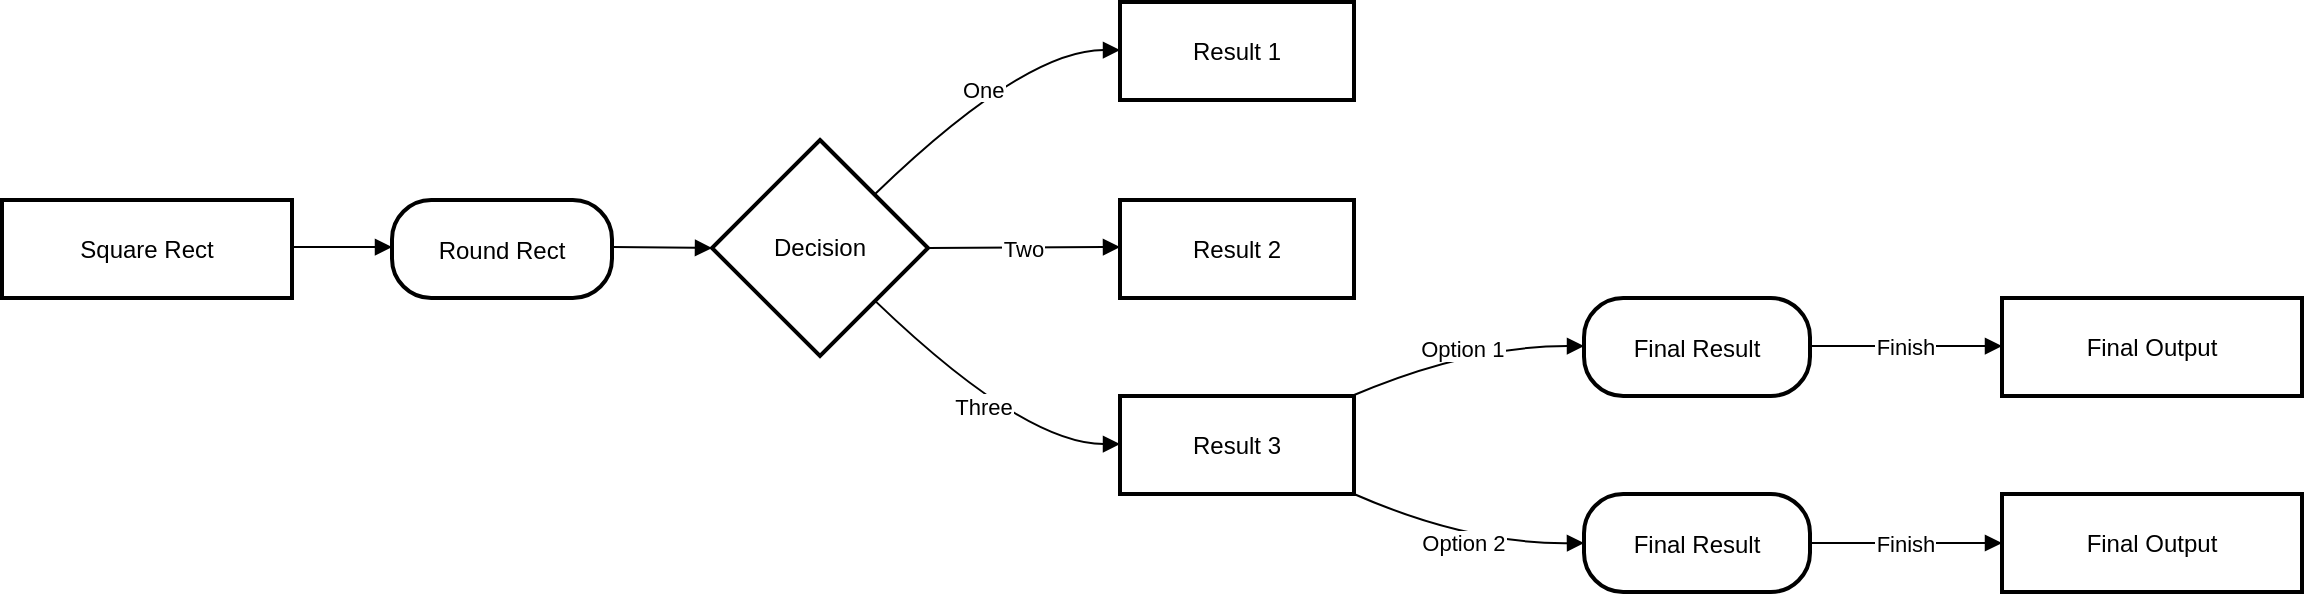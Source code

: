 <mxfile version="24.7.14">
  <diagram name="Page-1" id="TL1phVPbDf8K_MiM7TcT">
    <mxGraphModel>
      <root>
        <mxCell id="0" />
        <mxCell id="1" parent="0" />
        <mxCell id="2" value="Square Rect" style="whiteSpace=wrap;strokeWidth=2;" vertex="1" parent="1">
          <mxGeometry x="8" y="107" width="145" height="49" as="geometry" />
        </mxCell>
        <mxCell id="3" value="Round Rect" style="rounded=1;arcSize=40;strokeWidth=2" vertex="1" parent="1">
          <mxGeometry x="203" y="107" width="110" height="49" as="geometry" />
        </mxCell>
        <mxCell id="4" value="Decision" style="rhombus;strokeWidth=2;whiteSpace=wrap;" vertex="1" parent="1">
          <mxGeometry x="363" y="77" width="108" height="108" as="geometry" />
        </mxCell>
        <mxCell id="5" value="Result 1" style="whiteSpace=wrap;strokeWidth=2;" vertex="1" parent="1">
          <mxGeometry x="567" y="8" width="117" height="49" as="geometry" />
        </mxCell>
        <mxCell id="6" value="Result 2" style="whiteSpace=wrap;strokeWidth=2;" vertex="1" parent="1">
          <mxGeometry x="567" y="107" width="117" height="49" as="geometry" />
        </mxCell>
        <mxCell id="7" value="Result 3" style="whiteSpace=wrap;strokeWidth=2;" vertex="1" parent="1">
          <mxGeometry x="567" y="205" width="117" height="49" as="geometry" />
        </mxCell>
        <mxCell id="8" value="Final Result" style="rounded=1;arcSize=40;strokeWidth=2" vertex="1" parent="1">
          <mxGeometry x="799" y="156" width="113" height="49" as="geometry" />
        </mxCell>
        <mxCell id="9" value="Final Result" style="rounded=1;arcSize=40;strokeWidth=2" vertex="1" parent="1">
          <mxGeometry x="799" y="254" width="113" height="49" as="geometry" />
        </mxCell>
        <mxCell id="10" value="Final Output" style="whiteSpace=wrap;strokeWidth=2;" vertex="1" parent="1">
          <mxGeometry x="1008" y="156" width="150" height="49" as="geometry" />
        </mxCell>
        <mxCell id="11" value="Final Output" style="whiteSpace=wrap;strokeWidth=2;" vertex="1" parent="1">
          <mxGeometry x="1008" y="254" width="150" height="49" as="geometry" />
        </mxCell>
        <mxCell id="12" value="" style="curved=1;startArrow=none;endArrow=block;exitX=1;exitY=0.48;entryX=0;entryY=0.48;" edge="1" parent="1" source="2" target="3">
          <mxGeometry relative="1" as="geometry">
            <Array as="points" />
          </mxGeometry>
        </mxCell>
        <mxCell id="13" value="" style="curved=1;startArrow=none;endArrow=block;exitX=1;exitY=0.48;entryX=0;entryY=0.5;" edge="1" parent="1" source="3" target="4">
          <mxGeometry relative="1" as="geometry">
            <Array as="points" />
          </mxGeometry>
        </mxCell>
        <mxCell id="14" value="One" style="curved=1;startArrow=none;endArrow=block;exitX=1;exitY=0.01;entryX=0;entryY=0.49;" edge="1" parent="1" source="4" target="5">
          <mxGeometry relative="1" as="geometry">
            <Array as="points">
              <mxPoint x="519" y="32" />
            </Array>
          </mxGeometry>
        </mxCell>
        <mxCell id="15" value="Two" style="curved=1;startArrow=none;endArrow=block;exitX=1;exitY=0.5;entryX=0;entryY=0.48;" edge="1" parent="1" source="4" target="6">
          <mxGeometry relative="1" as="geometry">
            <Array as="points" />
          </mxGeometry>
        </mxCell>
        <mxCell id="16" value="Three" style="curved=1;startArrow=none;endArrow=block;exitX=1;exitY=0.98;entryX=0;entryY=0.49;" edge="1" parent="1" source="4" target="7">
          <mxGeometry relative="1" as="geometry">
            <Array as="points">
              <mxPoint x="519" y="229" />
            </Array>
          </mxGeometry>
        </mxCell>
        <mxCell id="17" value="Option 1" style="curved=1;startArrow=none;endArrow=block;exitX=0.99;exitY=0;entryX=0;entryY=0.49;" edge="1" parent="1" source="7" target="8">
          <mxGeometry relative="1" as="geometry">
            <Array as="points">
              <mxPoint x="741" y="180" />
            </Array>
          </mxGeometry>
        </mxCell>
        <mxCell id="18" value="Option 2" style="curved=1;startArrow=none;endArrow=block;exitX=0.99;exitY=0.99;entryX=0;entryY=0.5;" edge="1" parent="1" source="7" target="9">
          <mxGeometry relative="1" as="geometry">
            <Array as="points">
              <mxPoint x="741" y="279" />
            </Array>
          </mxGeometry>
        </mxCell>
        <mxCell id="19" value="Finish" style="curved=1;startArrow=none;endArrow=block;exitX=1;exitY=0.49;entryX=0;entryY=0.49;" edge="1" parent="1" source="8" target="10">
          <mxGeometry relative="1" as="geometry">
            <Array as="points" />
          </mxGeometry>
        </mxCell>
        <mxCell id="20" value="Finish" style="curved=1;startArrow=none;endArrow=block;exitX=1;exitY=0.5;entryX=0;entryY=0.5;" edge="1" parent="1" source="9" target="11">
          <mxGeometry relative="1" as="geometry">
            <Array as="points" />
          </mxGeometry>
        </mxCell>
      </root>
    </mxGraphModel>
  </diagram>
</mxfile>
